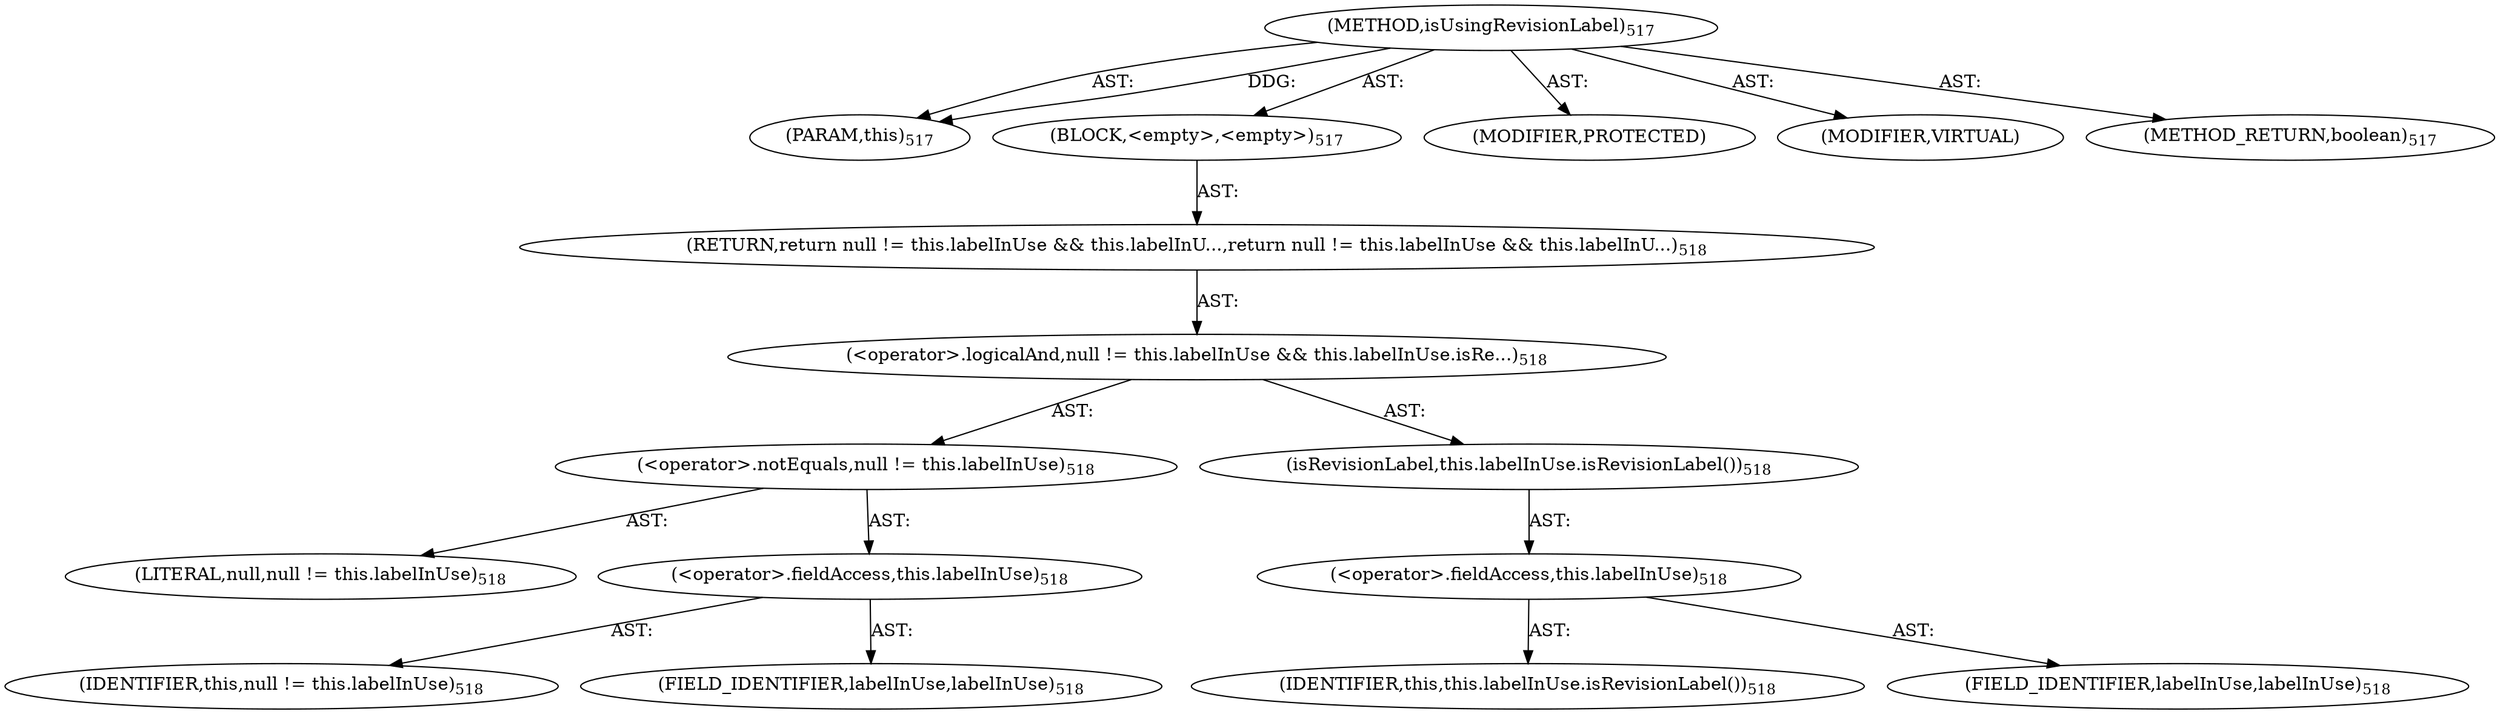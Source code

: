 digraph "isUsingRevisionLabel" {  
"111669149719" [label = <(METHOD,isUsingRevisionLabel)<SUB>517</SUB>> ]
"115964117013" [label = <(PARAM,this)<SUB>517</SUB>> ]
"25769803816" [label = <(BLOCK,&lt;empty&gt;,&lt;empty&gt;)<SUB>517</SUB>> ]
"146028888076" [label = <(RETURN,return null != this.labelInUse &amp;&amp; this.labelInU...,return null != this.labelInUse &amp;&amp; this.labelInU...)<SUB>518</SUB>> ]
"30064771171" [label = <(&lt;operator&gt;.logicalAnd,null != this.labelInUse &amp;&amp; this.labelInUse.isRe...)<SUB>518</SUB>> ]
"30064771172" [label = <(&lt;operator&gt;.notEquals,null != this.labelInUse)<SUB>518</SUB>> ]
"90194313235" [label = <(LITERAL,null,null != this.labelInUse)<SUB>518</SUB>> ]
"30064771173" [label = <(&lt;operator&gt;.fieldAccess,this.labelInUse)<SUB>518</SUB>> ]
"68719476771" [label = <(IDENTIFIER,this,null != this.labelInUse)<SUB>518</SUB>> ]
"55834574883" [label = <(FIELD_IDENTIFIER,labelInUse,labelInUse)<SUB>518</SUB>> ]
"30064771174" [label = <(isRevisionLabel,this.labelInUse.isRevisionLabel())<SUB>518</SUB>> ]
"30064771175" [label = <(&lt;operator&gt;.fieldAccess,this.labelInUse)<SUB>518</SUB>> ]
"68719476772" [label = <(IDENTIFIER,this,this.labelInUse.isRevisionLabel())<SUB>518</SUB>> ]
"55834574884" [label = <(FIELD_IDENTIFIER,labelInUse,labelInUse)<SUB>518</SUB>> ]
"133143986237" [label = <(MODIFIER,PROTECTED)> ]
"133143986238" [label = <(MODIFIER,VIRTUAL)> ]
"128849018903" [label = <(METHOD_RETURN,boolean)<SUB>517</SUB>> ]
  "111669149719" -> "115964117013"  [ label = "AST: "] 
  "111669149719" -> "25769803816"  [ label = "AST: "] 
  "111669149719" -> "133143986237"  [ label = "AST: "] 
  "111669149719" -> "133143986238"  [ label = "AST: "] 
  "111669149719" -> "128849018903"  [ label = "AST: "] 
  "25769803816" -> "146028888076"  [ label = "AST: "] 
  "146028888076" -> "30064771171"  [ label = "AST: "] 
  "30064771171" -> "30064771172"  [ label = "AST: "] 
  "30064771171" -> "30064771174"  [ label = "AST: "] 
  "30064771172" -> "90194313235"  [ label = "AST: "] 
  "30064771172" -> "30064771173"  [ label = "AST: "] 
  "30064771173" -> "68719476771"  [ label = "AST: "] 
  "30064771173" -> "55834574883"  [ label = "AST: "] 
  "30064771174" -> "30064771175"  [ label = "AST: "] 
  "30064771175" -> "68719476772"  [ label = "AST: "] 
  "30064771175" -> "55834574884"  [ label = "AST: "] 
  "111669149719" -> "115964117013"  [ label = "DDG: "] 
}
